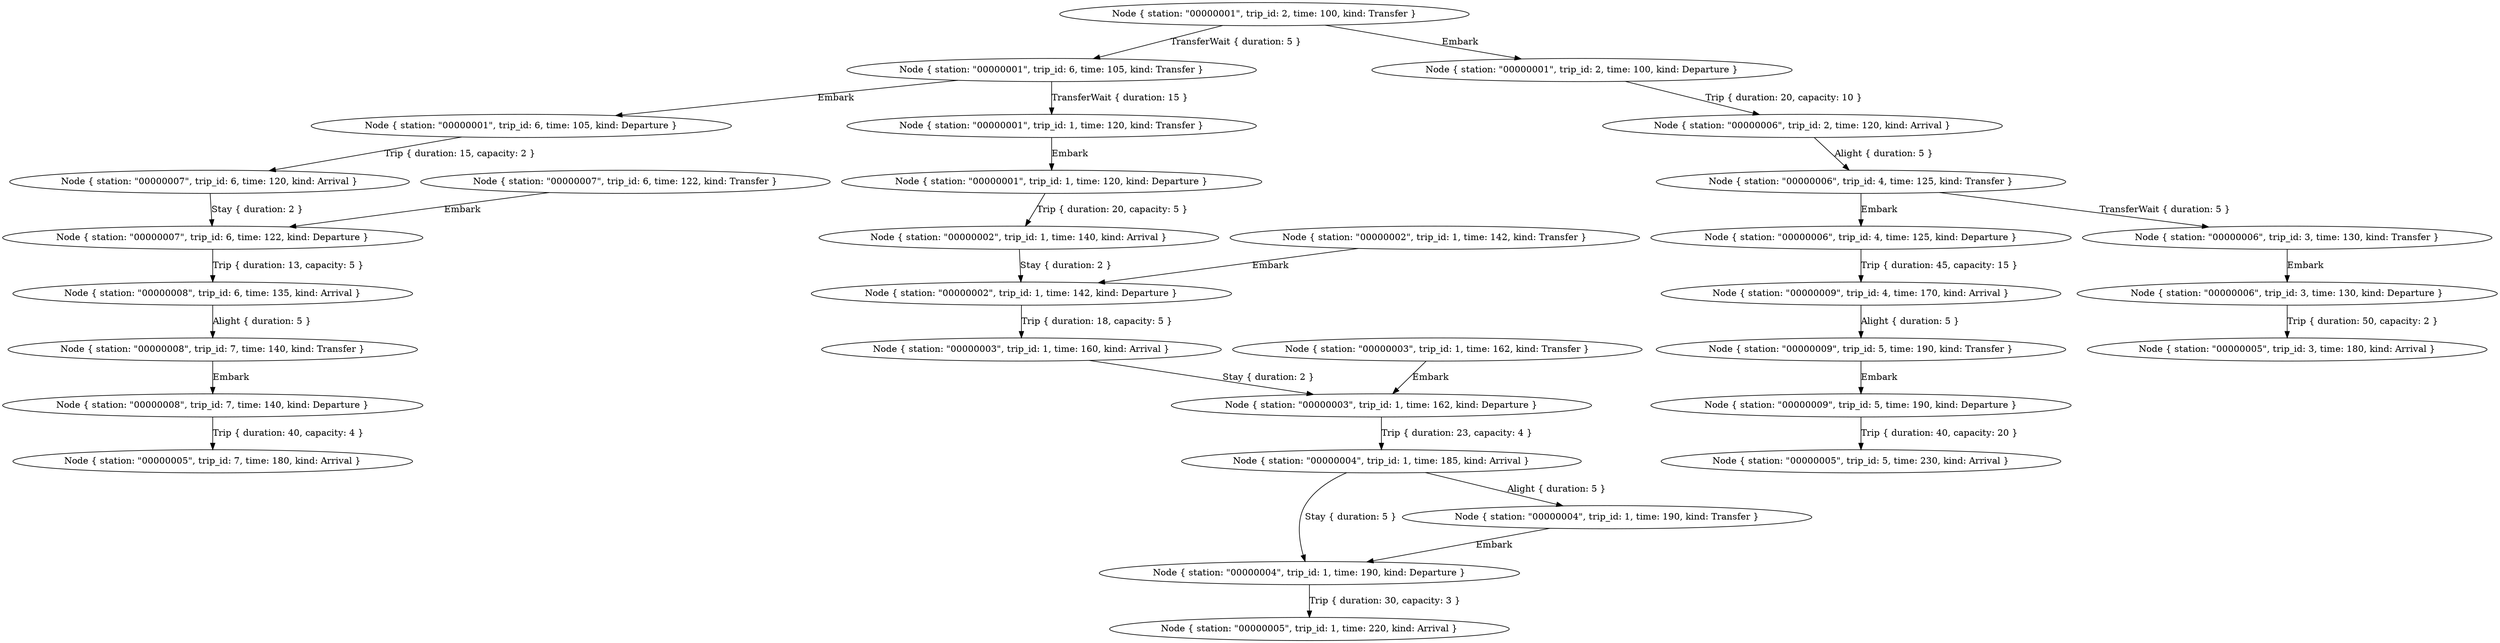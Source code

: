 digraph {
    0 [ label = "Node { station: \"00000008\", trip_id: 6, time: 135, kind: Arrival }" ]
    1 [ label = "Node { station: \"00000007\", trip_id: 6, time: 122, kind: Departure }" ]
    2 [ label = "Node { station: \"00000005\", trip_id: 1, time: 220, kind: Arrival }" ]
    3 [ label = "Node { station: \"00000004\", trip_id: 1, time: 190, kind: Departure }" ]
    4 [ label = "Node { station: \"00000006\", trip_id: 2, time: 120, kind: Arrival }" ]
    5 [ label = "Node { station: \"00000001\", trip_id: 2, time: 100, kind: Departure }" ]
    6 [ label = "Node { station: \"00000004\", trip_id: 1, time: 185, kind: Arrival }" ]
    7 [ label = "Node { station: \"00000003\", trip_id: 1, time: 162, kind: Departure }" ]
    8 [ label = "Node { station: \"00000005\", trip_id: 3, time: 180, kind: Arrival }" ]
    9 [ label = "Node { station: \"00000006\", trip_id: 3, time: 130, kind: Departure }" ]
    10 [ label = "Node { station: \"00000007\", trip_id: 6, time: 120, kind: Arrival }" ]
    11 [ label = "Node { station: \"00000001\", trip_id: 6, time: 105, kind: Departure }" ]
    12 [ label = "Node { station: \"00000005\", trip_id: 7, time: 180, kind: Arrival }" ]
    13 [ label = "Node { station: \"00000008\", trip_id: 7, time: 140, kind: Departure }" ]
    14 [ label = "Node { station: \"00000005\", trip_id: 5, time: 230, kind: Arrival }" ]
    15 [ label = "Node { station: \"00000009\", trip_id: 5, time: 190, kind: Departure }" ]
    16 [ label = "Node { station: \"00000002\", trip_id: 1, time: 140, kind: Arrival }" ]
    17 [ label = "Node { station: \"00000001\", trip_id: 1, time: 120, kind: Departure }" ]
    18 [ label = "Node { station: \"00000003\", trip_id: 1, time: 160, kind: Arrival }" ]
    19 [ label = "Node { station: \"00000002\", trip_id: 1, time: 142, kind: Departure }" ]
    20 [ label = "Node { station: \"00000009\", trip_id: 4, time: 170, kind: Arrival }" ]
    21 [ label = "Node { station: \"00000006\", trip_id: 4, time: 125, kind: Departure }" ]
    22 [ label = "Node { station: \"00000002\", trip_id: 1, time: 142, kind: Transfer }" ]
    23 [ label = "Node { station: \"00000007\", trip_id: 6, time: 122, kind: Transfer }" ]
    24 [ label = "Node { station: \"00000006\", trip_id: 3, time: 130, kind: Transfer }" ]
    25 [ label = "Node { station: \"00000006\", trip_id: 4, time: 125, kind: Transfer }" ]
    26 [ label = "Node { station: \"00000001\", trip_id: 6, time: 105, kind: Transfer }" ]
    27 [ label = "Node { station: \"00000001\", trip_id: 1, time: 120, kind: Transfer }" ]
    28 [ label = "Node { station: \"00000001\", trip_id: 2, time: 100, kind: Transfer }" ]
    29 [ label = "Node { station: \"00000008\", trip_id: 7, time: 140, kind: Transfer }" ]
    30 [ label = "Node { station: \"00000004\", trip_id: 1, time: 190, kind: Transfer }" ]
    31 [ label = "Node { station: \"00000003\", trip_id: 1, time: 162, kind: Transfer }" ]
    32 [ label = "Node { station: \"00000009\", trip_id: 5, time: 190, kind: Transfer }" ]
    1 -> 0 [ label = "Trip { duration: 13, capacity: 5 }" ]
    3 -> 2 [ label = "Trip { duration: 30, capacity: 3 }" ]
    5 -> 4 [ label = "Trip { duration: 20, capacity: 10 }" ]
    7 -> 6 [ label = "Trip { duration: 23, capacity: 4 }" ]
    9 -> 8 [ label = "Trip { duration: 50, capacity: 2 }" ]
    11 -> 10 [ label = "Trip { duration: 15, capacity: 2 }" ]
    13 -> 12 [ label = "Trip { duration: 40, capacity: 4 }" ]
    15 -> 14 [ label = "Trip { duration: 40, capacity: 20 }" ]
    17 -> 16 [ label = "Trip { duration: 20, capacity: 5 }" ]
    19 -> 18 [ label = "Trip { duration: 18, capacity: 5 }" ]
    21 -> 20 [ label = "Trip { duration: 45, capacity: 15 }" ]
    22 -> 19 [ label = "Embark" ]
    16 -> 19 [ label = "Stay { duration: 2 }" ]
    23 -> 1 [ label = "Embark" ]
    10 -> 1 [ label = "Stay { duration: 2 }" ]
    24 -> 9 [ label = "Embark" ]
    25 -> 21 [ label = "Embark" ]
    25 -> 24 [ label = "TransferWait { duration: 5 }" ]
    4 -> 25 [ label = "Alight { duration: 5 }" ]
    26 -> 11 [ label = "Embark" ]
    27 -> 17 [ label = "Embark" ]
    28 -> 5 [ label = "Embark" ]
    28 -> 26 [ label = "TransferWait { duration: 5 }" ]
    26 -> 27 [ label = "TransferWait { duration: 15 }" ]
    29 -> 13 [ label = "Embark" ]
    0 -> 29 [ label = "Alight { duration: 5 }" ]
    30 -> 3 [ label = "Embark" ]
    6 -> 3 [ label = "Stay { duration: 5 }" ]
    6 -> 30 [ label = "Alight { duration: 5 }" ]
    31 -> 7 [ label = "Embark" ]
    18 -> 7 [ label = "Stay { duration: 2 }" ]
    32 -> 15 [ label = "Embark" ]
    20 -> 32 [ label = "Alight { duration: 5 }" ]
}
